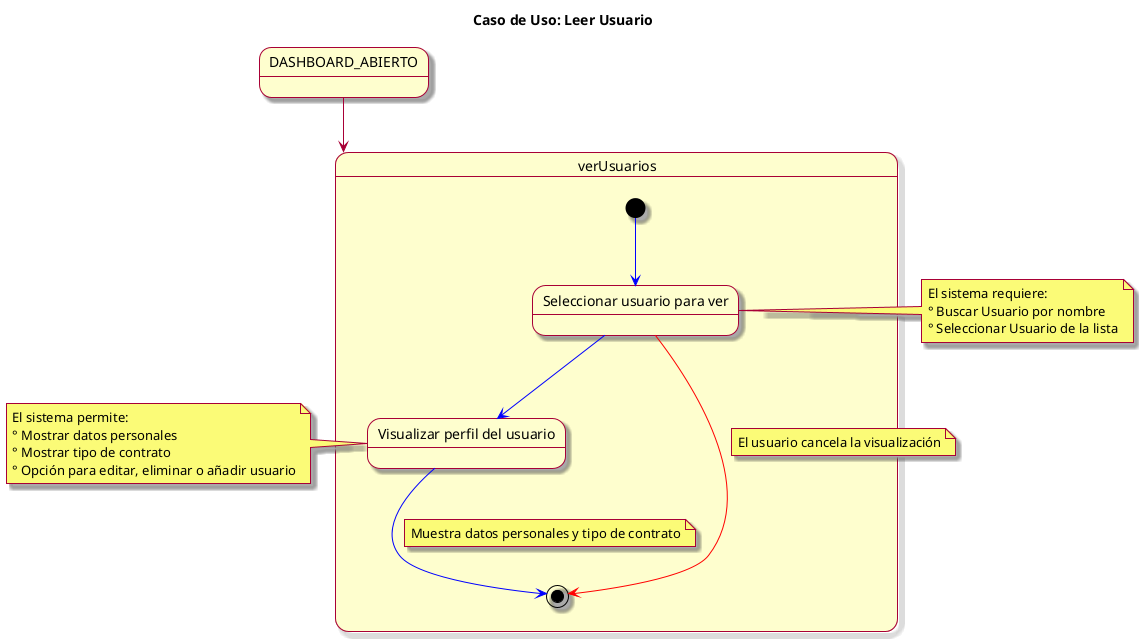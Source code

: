 @startuml
skin rose
title Caso de Uso: Leer Usuario

state DASHBOARD_ABIERTO

DASHBOARD_ABIERTO --> verUsuarios

state verUsuarios {
  [*] -[#blue]-> seleccionarUsuario
  state "Seleccionar usuario para ver" as seleccionarUsuario
  seleccionarUsuario -[#blue]-> visualizarPerfil
  state "Visualizar perfil del usuario" as visualizarPerfil
  visualizarPerfil -[#blue]-> [*]
  note on link: Muestra datos personales y tipo de contrato
  
  seleccionarUsuario -[#red]-> [*]
  note on link: El usuario cancela la visualización
}

note left of visualizarPerfil
  El sistema permite:
  ° Mostrar datos personales
  ° Mostrar tipo de contrato
  ° Opción para editar, eliminar o añadir usuario
end note

note left of seleccionarUsuario
  El sistema requiere:
  ° Buscar Usuario por nombre
  ° Seleccionar Usuario de la lista
end note

@enduml
